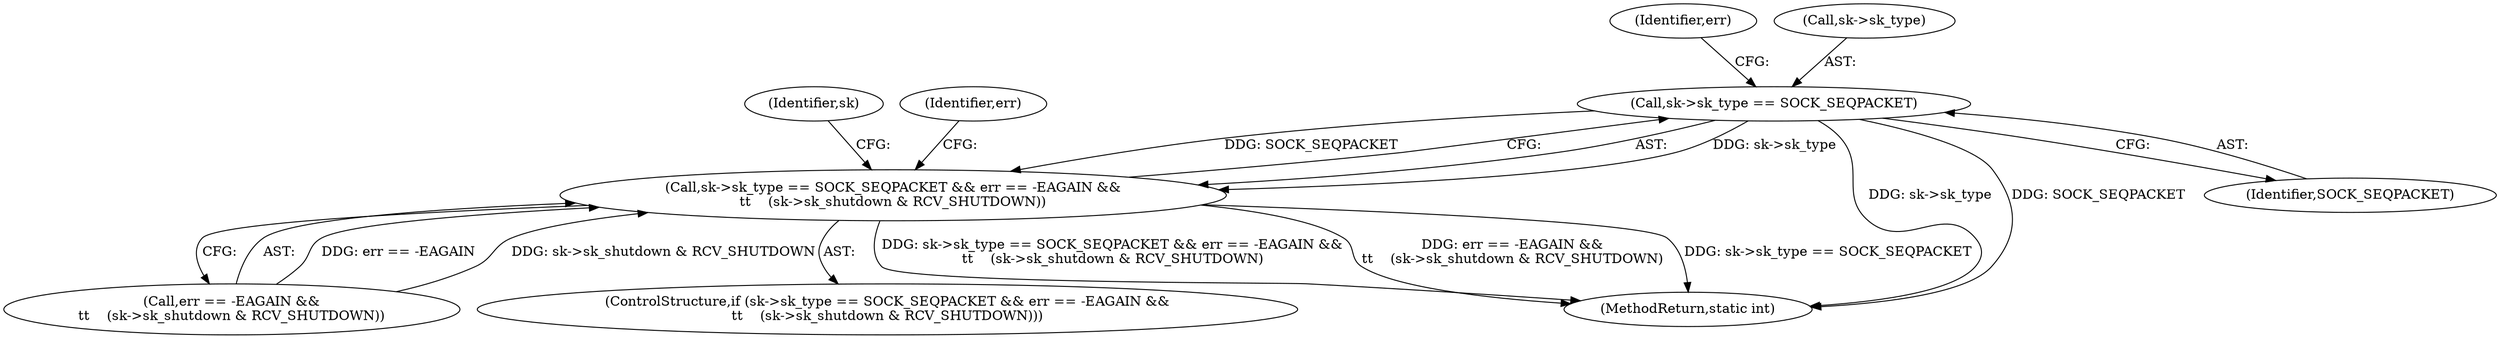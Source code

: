 digraph "0_linux_f3d3342602f8bcbf37d7c46641cb9bca7618eb1c_35@pointer" {
"1000186" [label="(Call,sk->sk_type == SOCK_SEQPACKET)"];
"1000185" [label="(Call,sk->sk_type == SOCK_SEQPACKET && err == -EAGAIN &&\n\t\t    (sk->sk_shutdown & RCV_SHUTDOWN))"];
"1000186" [label="(Call,sk->sk_type == SOCK_SEQPACKET)"];
"1000205" [label="(Identifier,sk)"];
"1000184" [label="(ControlStructure,if (sk->sk_type == SOCK_SEQPACKET && err == -EAGAIN &&\n\t\t    (sk->sk_shutdown & RCV_SHUTDOWN)))"];
"1000388" [label="(MethodReturn,static int)"];
"1000185" [label="(Call,sk->sk_type == SOCK_SEQPACKET && err == -EAGAIN &&\n\t\t    (sk->sk_shutdown & RCV_SHUTDOWN))"];
"1000193" [label="(Identifier,err)"];
"1000190" [label="(Identifier,SOCK_SEQPACKET)"];
"1000202" [label="(Identifier,err)"];
"1000191" [label="(Call,err == -EAGAIN &&\n\t\t    (sk->sk_shutdown & RCV_SHUTDOWN))"];
"1000187" [label="(Call,sk->sk_type)"];
"1000186" -> "1000185"  [label="AST: "];
"1000186" -> "1000190"  [label="CFG: "];
"1000187" -> "1000186"  [label="AST: "];
"1000190" -> "1000186"  [label="AST: "];
"1000193" -> "1000186"  [label="CFG: "];
"1000185" -> "1000186"  [label="CFG: "];
"1000186" -> "1000388"  [label="DDG: sk->sk_type"];
"1000186" -> "1000388"  [label="DDG: SOCK_SEQPACKET"];
"1000186" -> "1000185"  [label="DDG: sk->sk_type"];
"1000186" -> "1000185"  [label="DDG: SOCK_SEQPACKET"];
"1000185" -> "1000184"  [label="AST: "];
"1000185" -> "1000191"  [label="CFG: "];
"1000191" -> "1000185"  [label="AST: "];
"1000202" -> "1000185"  [label="CFG: "];
"1000205" -> "1000185"  [label="CFG: "];
"1000185" -> "1000388"  [label="DDG: sk->sk_type == SOCK_SEQPACKET"];
"1000185" -> "1000388"  [label="DDG: sk->sk_type == SOCK_SEQPACKET && err == -EAGAIN &&\n\t\t    (sk->sk_shutdown & RCV_SHUTDOWN)"];
"1000185" -> "1000388"  [label="DDG: err == -EAGAIN &&\n\t\t    (sk->sk_shutdown & RCV_SHUTDOWN)"];
"1000191" -> "1000185"  [label="DDG: err == -EAGAIN"];
"1000191" -> "1000185"  [label="DDG: sk->sk_shutdown & RCV_SHUTDOWN"];
}
